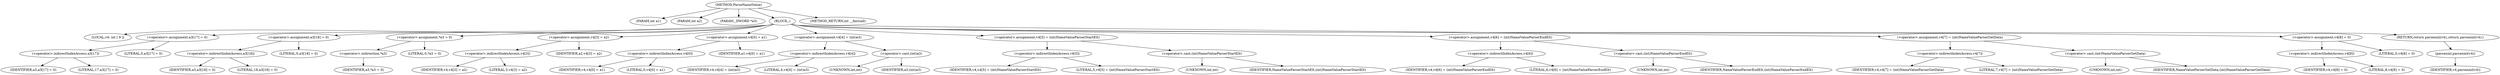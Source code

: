 digraph ParseNameValue {  
"1000102" [label = "(METHOD,ParseNameValue)" ]
"1000103" [label = "(PARAM,int a1)" ]
"1000104" [label = "(PARAM,int a2)" ]
"1000105" [label = "(PARAM,_DWORD *a3)" ]
"1000106" [label = "(BLOCK,,)" ]
"1000107" [label = "(LOCAL,v4: int [ 9 ])" ]
"1000108" [label = "(<operator>.assignment,a3[17] = 0)" ]
"1000109" [label = "(<operator>.indirectIndexAccess,a3[17])" ]
"1000110" [label = "(IDENTIFIER,a3,a3[17] = 0)" ]
"1000111" [label = "(LITERAL,17,a3[17] = 0)" ]
"1000112" [label = "(LITERAL,0,a3[17] = 0)" ]
"1000113" [label = "(<operator>.assignment,a3[18] = 0)" ]
"1000114" [label = "(<operator>.indirectIndexAccess,a3[18])" ]
"1000115" [label = "(IDENTIFIER,a3,a3[18] = 0)" ]
"1000116" [label = "(LITERAL,18,a3[18] = 0)" ]
"1000117" [label = "(LITERAL,0,a3[18] = 0)" ]
"1000118" [label = "(<operator>.assignment,*a3 = 0)" ]
"1000119" [label = "(<operator>.indirection,*a3)" ]
"1000120" [label = "(IDENTIFIER,a3,*a3 = 0)" ]
"1000121" [label = "(LITERAL,0,*a3 = 0)" ]
"1000122" [label = "(<operator>.assignment,v4[3] = a2)" ]
"1000123" [label = "(<operator>.indirectIndexAccess,v4[3])" ]
"1000124" [label = "(IDENTIFIER,v4,v4[3] = a2)" ]
"1000125" [label = "(LITERAL,3,v4[3] = a2)" ]
"1000126" [label = "(IDENTIFIER,a2,v4[3] = a2)" ]
"1000127" [label = "(<operator>.assignment,v4[0] = a1)" ]
"1000128" [label = "(<operator>.indirectIndexAccess,v4[0])" ]
"1000129" [label = "(IDENTIFIER,v4,v4[0] = a1)" ]
"1000130" [label = "(LITERAL,0,v4[0] = a1)" ]
"1000131" [label = "(IDENTIFIER,a1,v4[0] = a1)" ]
"1000132" [label = "(<operator>.assignment,v4[4] = (int)a3)" ]
"1000133" [label = "(<operator>.indirectIndexAccess,v4[4])" ]
"1000134" [label = "(IDENTIFIER,v4,v4[4] = (int)a3)" ]
"1000135" [label = "(LITERAL,4,v4[4] = (int)a3)" ]
"1000136" [label = "(<operator>.cast,(int)a3)" ]
"1000137" [label = "(UNKNOWN,int,int)" ]
"1000138" [label = "(IDENTIFIER,a3,(int)a3)" ]
"1000139" [label = "(<operator>.assignment,v4[5] = (int)NameValueParserStartElt)" ]
"1000140" [label = "(<operator>.indirectIndexAccess,v4[5])" ]
"1000141" [label = "(IDENTIFIER,v4,v4[5] = (int)NameValueParserStartElt)" ]
"1000142" [label = "(LITERAL,5,v4[5] = (int)NameValueParserStartElt)" ]
"1000143" [label = "(<operator>.cast,(int)NameValueParserStartElt)" ]
"1000144" [label = "(UNKNOWN,int,int)" ]
"1000145" [label = "(IDENTIFIER,NameValueParserStartElt,(int)NameValueParserStartElt)" ]
"1000146" [label = "(<operator>.assignment,v4[6] = (int)NameValueParserEndElt)" ]
"1000147" [label = "(<operator>.indirectIndexAccess,v4[6])" ]
"1000148" [label = "(IDENTIFIER,v4,v4[6] = (int)NameValueParserEndElt)" ]
"1000149" [label = "(LITERAL,6,v4[6] = (int)NameValueParserEndElt)" ]
"1000150" [label = "(<operator>.cast,(int)NameValueParserEndElt)" ]
"1000151" [label = "(UNKNOWN,int,int)" ]
"1000152" [label = "(IDENTIFIER,NameValueParserEndElt,(int)NameValueParserEndElt)" ]
"1000153" [label = "(<operator>.assignment,v4[7] = (int)NameValueParserGetData)" ]
"1000154" [label = "(<operator>.indirectIndexAccess,v4[7])" ]
"1000155" [label = "(IDENTIFIER,v4,v4[7] = (int)NameValueParserGetData)" ]
"1000156" [label = "(LITERAL,7,v4[7] = (int)NameValueParserGetData)" ]
"1000157" [label = "(<operator>.cast,(int)NameValueParserGetData)" ]
"1000158" [label = "(UNKNOWN,int,int)" ]
"1000159" [label = "(IDENTIFIER,NameValueParserGetData,(int)NameValueParserGetData)" ]
"1000160" [label = "(<operator>.assignment,v4[8] = 0)" ]
"1000161" [label = "(<operator>.indirectIndexAccess,v4[8])" ]
"1000162" [label = "(IDENTIFIER,v4,v4[8] = 0)" ]
"1000163" [label = "(LITERAL,8,v4[8] = 0)" ]
"1000164" [label = "(LITERAL,0,v4[8] = 0)" ]
"1000165" [label = "(RETURN,return parsexml(v4);,return parsexml(v4);)" ]
"1000166" [label = "(parsexml,parsexml(v4))" ]
"1000167" [label = "(IDENTIFIER,v4,parsexml(v4))" ]
"1000168" [label = "(METHOD_RETURN,int __fastcall)" ]
  "1000102" -> "1000103" 
  "1000102" -> "1000104" 
  "1000102" -> "1000105" 
  "1000102" -> "1000106" 
  "1000102" -> "1000168" 
  "1000106" -> "1000107" 
  "1000106" -> "1000108" 
  "1000106" -> "1000113" 
  "1000106" -> "1000118" 
  "1000106" -> "1000122" 
  "1000106" -> "1000127" 
  "1000106" -> "1000132" 
  "1000106" -> "1000139" 
  "1000106" -> "1000146" 
  "1000106" -> "1000153" 
  "1000106" -> "1000160" 
  "1000106" -> "1000165" 
  "1000108" -> "1000109" 
  "1000108" -> "1000112" 
  "1000109" -> "1000110" 
  "1000109" -> "1000111" 
  "1000113" -> "1000114" 
  "1000113" -> "1000117" 
  "1000114" -> "1000115" 
  "1000114" -> "1000116" 
  "1000118" -> "1000119" 
  "1000118" -> "1000121" 
  "1000119" -> "1000120" 
  "1000122" -> "1000123" 
  "1000122" -> "1000126" 
  "1000123" -> "1000124" 
  "1000123" -> "1000125" 
  "1000127" -> "1000128" 
  "1000127" -> "1000131" 
  "1000128" -> "1000129" 
  "1000128" -> "1000130" 
  "1000132" -> "1000133" 
  "1000132" -> "1000136" 
  "1000133" -> "1000134" 
  "1000133" -> "1000135" 
  "1000136" -> "1000137" 
  "1000136" -> "1000138" 
  "1000139" -> "1000140" 
  "1000139" -> "1000143" 
  "1000140" -> "1000141" 
  "1000140" -> "1000142" 
  "1000143" -> "1000144" 
  "1000143" -> "1000145" 
  "1000146" -> "1000147" 
  "1000146" -> "1000150" 
  "1000147" -> "1000148" 
  "1000147" -> "1000149" 
  "1000150" -> "1000151" 
  "1000150" -> "1000152" 
  "1000153" -> "1000154" 
  "1000153" -> "1000157" 
  "1000154" -> "1000155" 
  "1000154" -> "1000156" 
  "1000157" -> "1000158" 
  "1000157" -> "1000159" 
  "1000160" -> "1000161" 
  "1000160" -> "1000164" 
  "1000161" -> "1000162" 
  "1000161" -> "1000163" 
  "1000165" -> "1000166" 
  "1000166" -> "1000167" 
}
